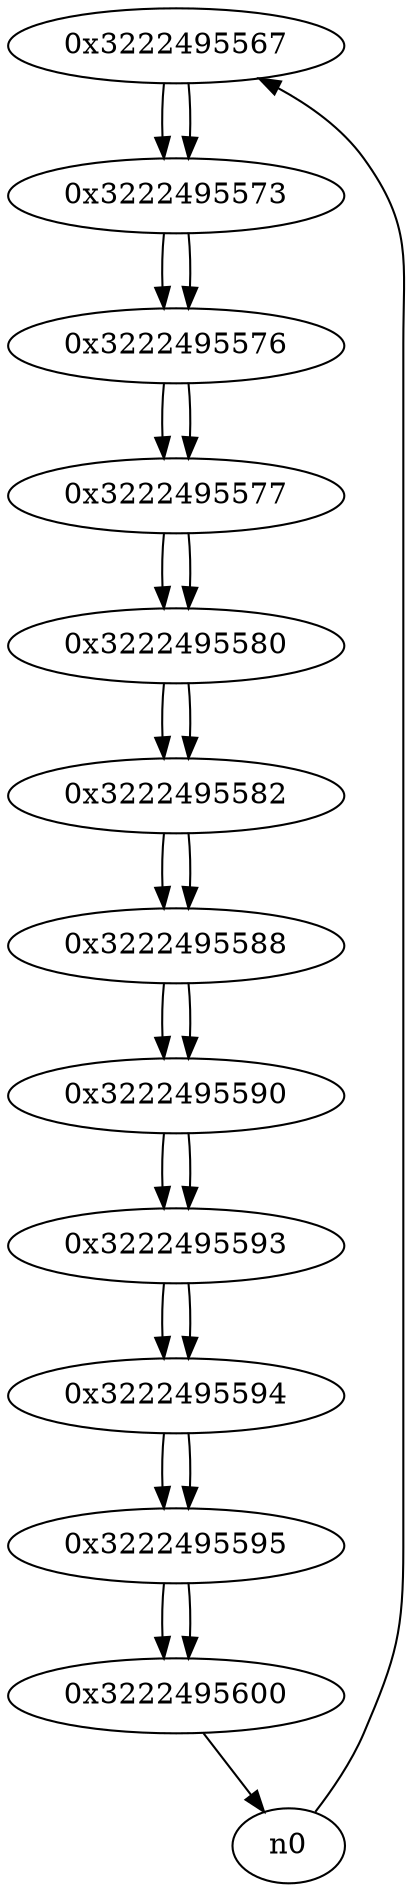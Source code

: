 digraph G{
/* nodes */
  n1 [label="0x3222495567"]
  n2 [label="0x3222495573"]
  n3 [label="0x3222495576"]
  n4 [label="0x3222495577"]
  n5 [label="0x3222495580"]
  n6 [label="0x3222495582"]
  n7 [label="0x3222495588"]
  n8 [label="0x3222495590"]
  n9 [label="0x3222495593"]
  n10 [label="0x3222495594"]
  n11 [label="0x3222495595"]
  n12 [label="0x3222495600"]
/* edges */
n1 -> n2;
n0 -> n1;
n2 -> n3;
n1 -> n2;
n3 -> n4;
n2 -> n3;
n4 -> n5;
n3 -> n4;
n5 -> n6;
n4 -> n5;
n6 -> n7;
n5 -> n6;
n7 -> n8;
n6 -> n7;
n8 -> n9;
n7 -> n8;
n9 -> n10;
n8 -> n9;
n10 -> n11;
n9 -> n10;
n11 -> n12;
n10 -> n11;
n12 -> n0;
n11 -> n12;
}
